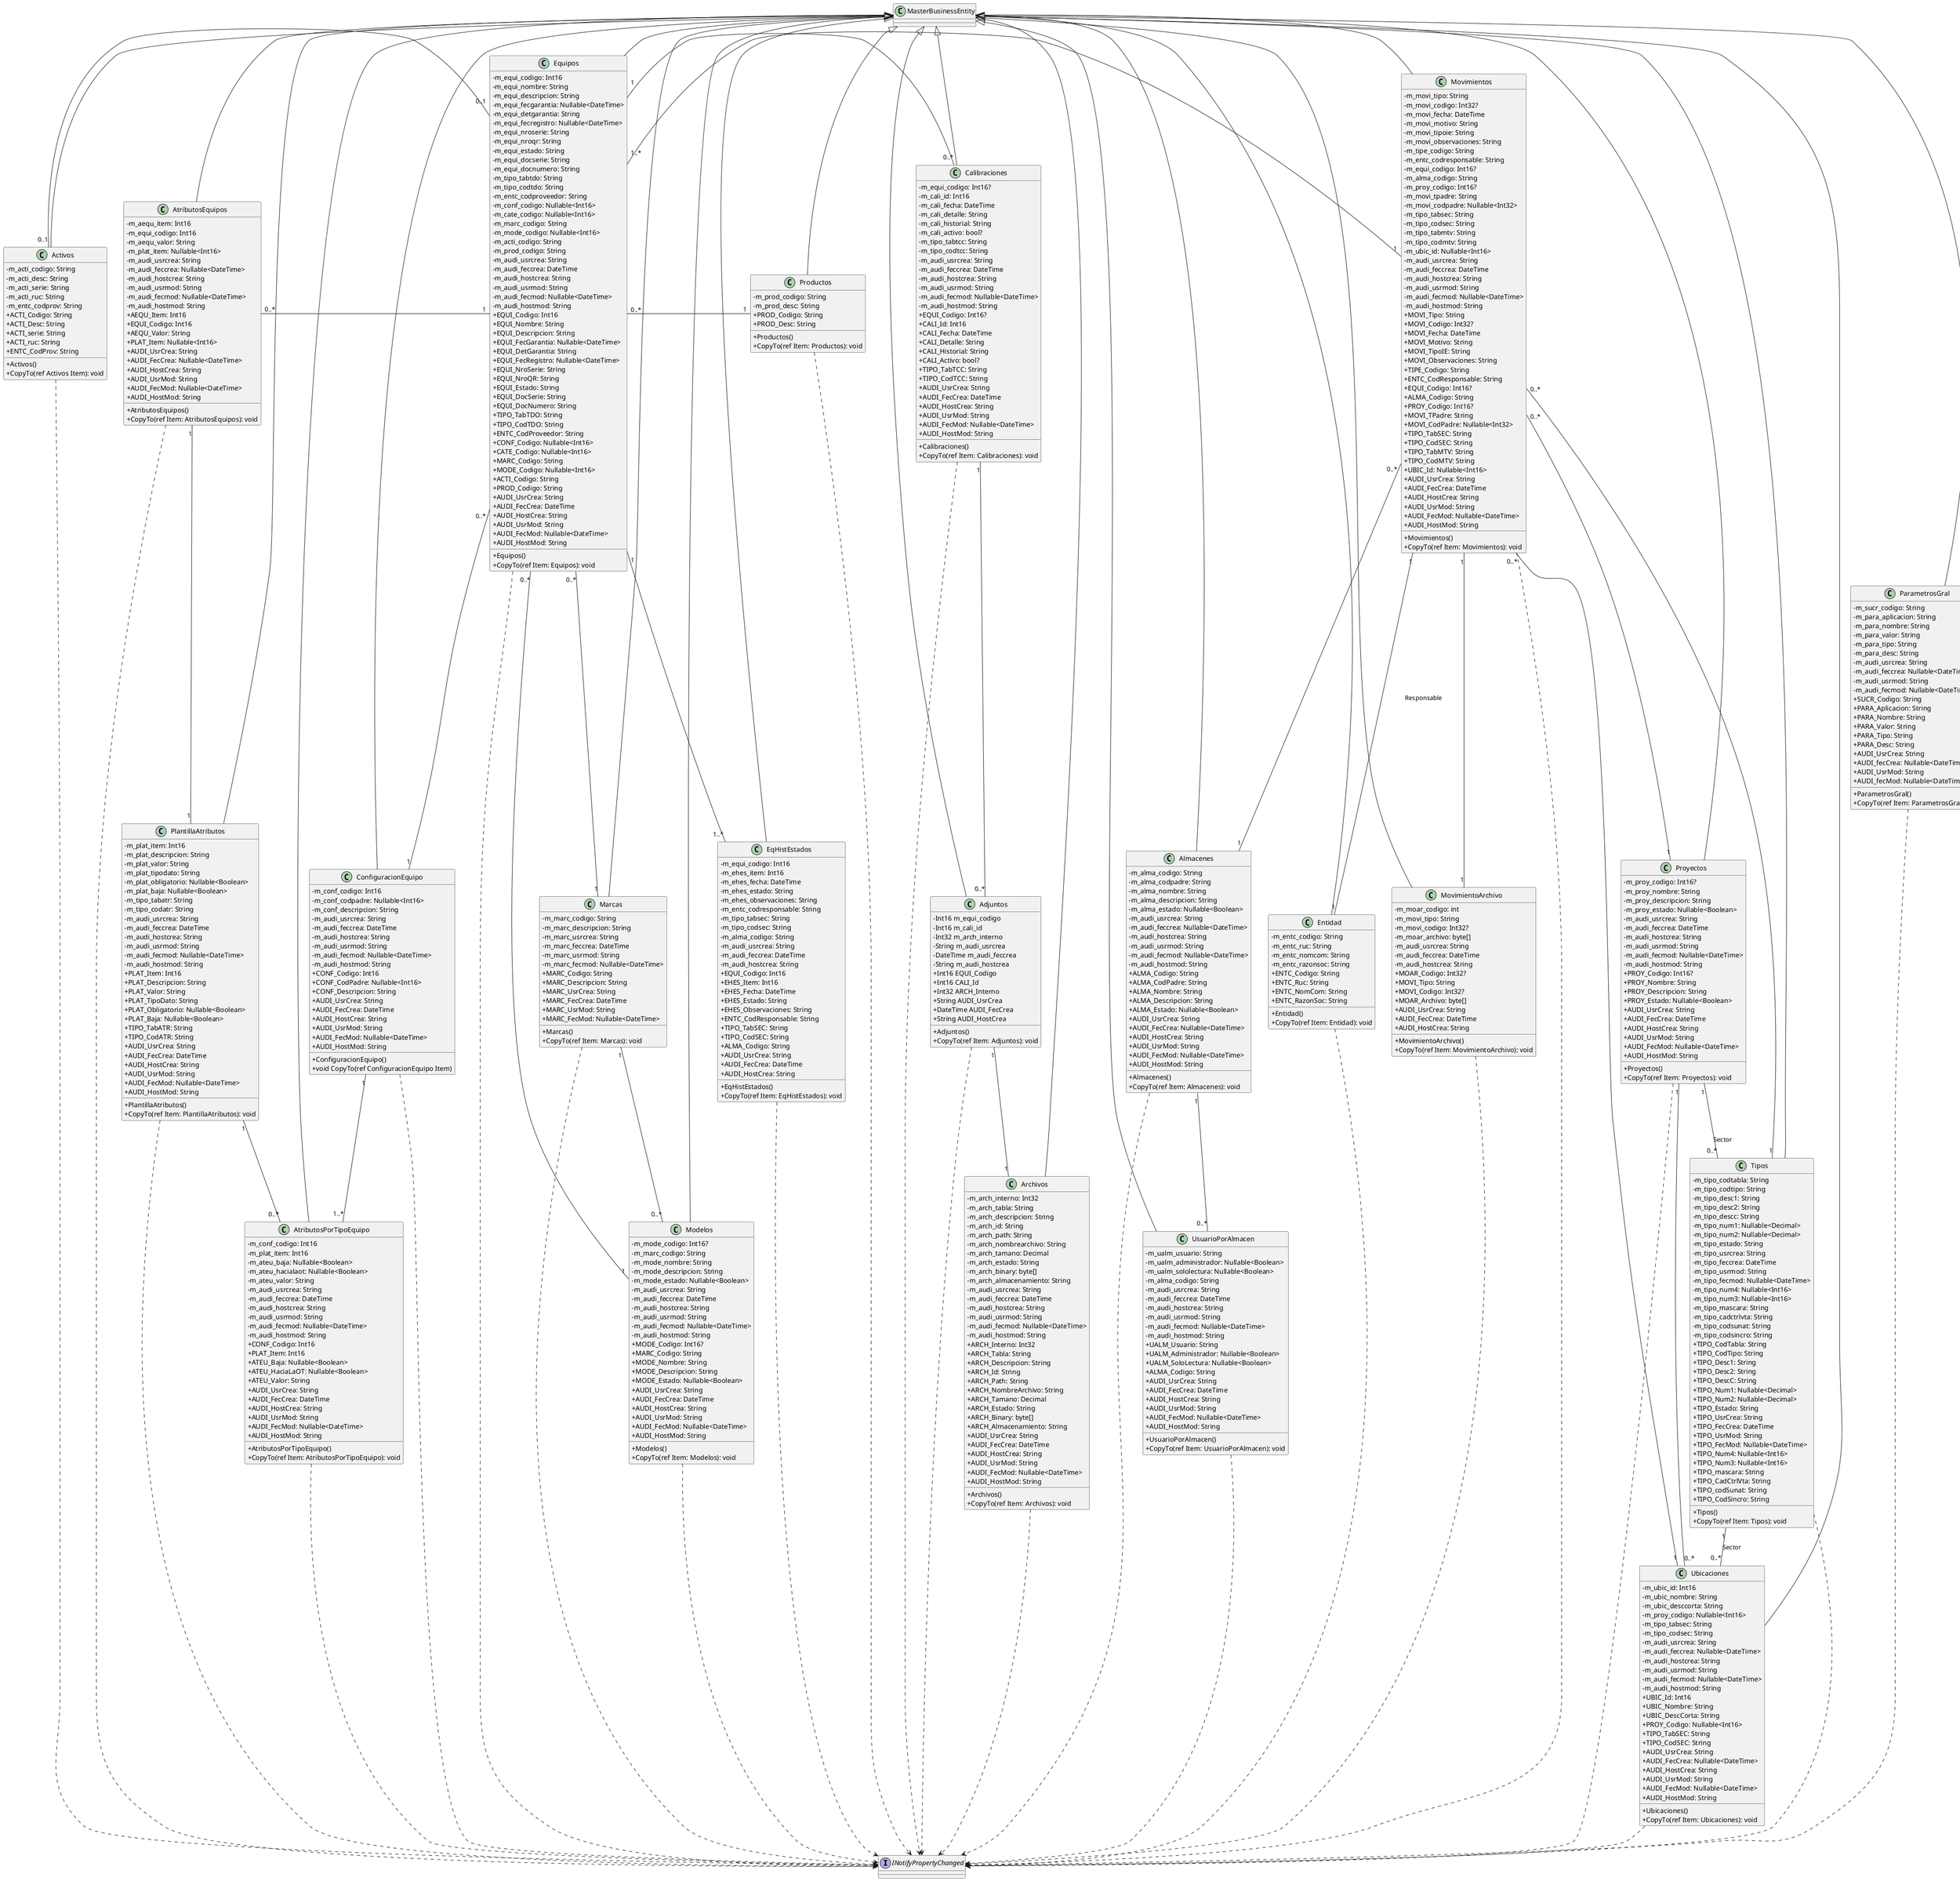 @startuml Entidades Aplicacion
skinparam ClassAttributeIconSize 0

interface INotifyPropertyChanged
class MasterBusinessEntity

Activos ..> INotifyPropertyChanged
Adjuntos ..> INotifyPropertyChanged
Almacenes ..> INotifyPropertyChanged
Archivos ..> INotifyPropertyChanged
AtributosEquipos ..> INotifyPropertyChanged
AtributosPorTipoEquipo ..> INotifyPropertyChanged
Calibraciones ..> INotifyPropertyChanged
ConfiguracionEquipo ..> INotifyPropertyChanged
Entidad ..> INotifyPropertyChanged
EqHistEstados ..> INotifyPropertyChanged
Equipos ..> INotifyPropertyChanged
Marcas ..> INotifyPropertyChanged
Modelos ..> INotifyPropertyChanged
MovimientoArchivo ..> INotifyPropertyChanged
Movimientos ..> INotifyPropertyChanged
ParametrosGral ..> INotifyPropertyChanged
PlantillaAtributos ..> INotifyPropertyChanged
Productos ..> INotifyPropertyChanged
Proyectos ..> INotifyPropertyChanged
Tipos ..> INotifyPropertyChanged
Ubicaciones ..> INotifyPropertyChanged
UsuarioPorAlmacen ..> INotifyPropertyChanged

Marcas "1" -- "0..*" Modelos
Equipos "0..*" -- "1" Marcas
Equipos "0..*" -- "1" Modelos
Equipos "0..*" -- "1" ConfiguracionEquipo
Equipos "0..1" -left- "0..1" Activos
Equipos "0..*" -right- "1" Productos
Equipos "1..*" -right- "1" Movimientos
Equipos "1" -- "1..*" EqHistEstados
Equipos "1" -left- "0..*" AtributosEquipos
Equipos "1" -right- "0..*" Calibraciones
Movimientos "0..*" -- "1" Almacenes
Movimientos "0..*" -- "1" Ubicaciones
Movimientos "0..*" -- "1" Tipos
Movimientos "0..*" -- "1" Proyectos
Movimientos "1" -- "1" MovimientoArchivo
Movimientos "1" -- "1" Entidad: Responsable
Calibraciones "1" -- "0..*" Adjuntos
Almacenes "1" -- "0..*" UsuarioPorAlmacen
Proyectos "1" -- "0..*" Ubicaciones
Tipos "1" -- "0..*" Ubicaciones: Sector
Proyectos "1" -- "0..*" Tipos: Sector
Adjuntos "1" -- "1" Archivos
ConfiguracionEquipo "1" -- "1..*" AtributosPorTipoEquipo
PlantillaAtributos "1" -- "0..*" AtributosPorTipoEquipo
AtributosEquipos "1" -- "1" PlantillaAtributos

class Activos extends MasterBusinessEntity {
' class Activos {
    - m_acti_codigo: String
    - m_acti_desc: String
    - m_acti_serie: String
    - m_acti_ruc: String
    - m_entc_codprov: String
    + ACTI_Codigo: String
    + ACTI_Desc: String
    + ACTI_serie: String
    + ACTI_ruc: String
    + ENTC_CodProv: String
    + Activos()
    + CopyTo(ref Activos Item): void
}

class Adjuntos extends MasterBusinessEntity {
' class Adjuntos {
    - Int16 m_equi_codigo
    - Int16 m_cali_id
    - Int32 m_arch_interno
    - String m_audi_usrcrea
    - DateTime m_audi_feccrea
    - String m_audi_hostcrea
    + Int16 EQUI_Codigo
    + Int16 CALI_Id
    + Int32 ARCH_Interno
    + String AUDI_UsrCrea
    + DateTime AUDI_FecCrea
    + String AUDI_HostCrea
    + Adjuntos()
    + CopyTo(ref Item: Adjuntos): void
}

class Almacenes extends MasterBusinessEntity {
' class Almacenes {
    - m_alma_codigo: String
    - m_alma_codpadre: String
    - m_alma_nombre: String
    - m_alma_descripcion: String
    - m_alma_estado: Nullable<Boolean>
    - m_audi_usrcrea: String
    - m_audi_feccrea: Nullable<DateTime>
    - m_audi_hostcrea: String
    - m_audi_usrmod: String
    - m_audi_fecmod: Nullable<DateTime>
    - m_audi_hostmod: String
    + ALMA_Codigo: String
    + ALMA_CodPadre: String
    + ALMA_Nombre: String
    + ALMA_Descripcion: String
    + ALMA_Estado: Nullable<Boolean>
    + AUDI_UsrCrea: String
    + AUDI_FecCrea: Nullable<DateTime>
    + AUDI_HostCrea: String
    + AUDI_UsrMod: String
    + AUDI_FecMod: Nullable<DateTime>
    + AUDI_HostMod: String
    + Almacenes()
    + CopyTo(ref Item: Almacenes): void
}

class Archivos extends MasterBusinessEntity {
' class Archivos {
    - m_arch_interno: Int32
    - m_arch_tabla: String
    - m_arch_descripcion: String
    - m_arch_id: String
    - m_arch_path: String
    - m_arch_nombrearchivo: String
    - m_arch_tamano: Decimal
    - m_arch_estado: String
    - m_arch_binary: byte[]
    - m_arch_almacenamiento: String
    - m_audi_usrcrea: String
    - m_audi_feccrea: DateTime
    - m_audi_hostcrea: String
    - m_audi_usrmod: String
    - m_audi_fecmod: Nullable<DateTime>
    - m_audi_hostmod: String
    + ARCH_Interno: Int32
    + ARCH_Tabla: String
    + ARCH_Descripcion: String
    + ARCH_Id: String
    + ARCH_Path: String
    + ARCH_NombreArchivo: String
    + ARCH_Tamano: Decimal
    + ARCH_Estado: String
    + ARCH_Binary: byte[]
    + ARCH_Almacenamiento: String
    + AUDI_UsrCrea: String
    + AUDI_FecCrea: DateTime
    + AUDI_HostCrea: String
    + AUDI_UsrMod: String
    + AUDI_FecMod: Nullable<DateTime>
    + AUDI_HostMod: String
    + Archivos()
    + CopyTo(ref Item: Archivos): void
}

class AtributosEquipos extends MasterBusinessEntity {
' class AtributosEquipos {
    - m_aequ_item: Int16
    - m_equi_codigo: Int16
    - m_aequ_valor: String
    - m_plat_item: Nullable<Int16>
    - m_audi_usrcrea: String
    - m_audi_feccrea: Nullable<DateTime>
    - m_audi_hostcrea: String
    - m_audi_usrmod: String
    - m_audi_fecmod: Nullable<DateTime>
    - m_audi_hostmod: String
    + AEQU_Item: Int16
    + EQUI_Codigo: Int16
    + AEQU_Valor: String
    + PLAT_Item: Nullable<Int16>
    + AUDI_UsrCrea: String
    + AUDI_FecCrea: Nullable<DateTime>
    + AUDI_HostCrea: String
    + AUDI_UsrMod: String
    + AUDI_FecMod: Nullable<DateTime>
    + AUDI_HostMod: String
    + AtributosEquipos()
    + CopyTo(ref Item: AtributosEquipos): void
}

class AtributosPorTipoEquipo extends MasterBusinessEntity {
' class AtributosPorTipoEquipo {
    - m_conf_codigo: Int16
    - m_plat_item: Int16
    - m_ateu_baja: Nullable<Boolean>
    - m_ateu_hacialaot: Nullable<Boolean>
    - m_ateu_valor: String
    - m_audi_usrcrea: String
    - m_audi_feccrea: DateTime
    - m_audi_hostcrea: String
    - m_audi_usrmod: String
    - m_audi_fecmod: Nullable<DateTime>
    - m_audi_hostmod: String
    + CONF_Codigo: Int16
    + PLAT_Item: Int16
    + ATEU_Baja: Nullable<Boolean>
    + ATEU_HaciaLaOT: Nullable<Boolean>
    + ATEU_Valor: String
    + AUDI_UsrCrea: String
    + AUDI_FecCrea: DateTime
    + AUDI_HostCrea: String
    + AUDI_UsrMod: String
    + AUDI_FecMod: Nullable<DateTime>
    + AUDI_HostMod: String
    + AtributosPorTipoEquipo()
    + CopyTo(ref Item: AtributosPorTipoEquipo): void
}

class Calibraciones extends MasterBusinessEntity {
' class Calibraciones {
    - m_equi_codigo: Int16?
    - m_cali_id: Int16
    - m_cali_fecha: DateTime
    - m_cali_detalle: String
    - m_cali_historial: String
    - m_cali_activo: bool?
    - m_tipo_tabtcc: String
    - m_tipo_codtcc: String
    - m_audi_usrcrea: String
    - m_audi_feccrea: DateTime
    - m_audi_hostcrea: String
    - m_audi_usrmod: String
    - m_audi_fecmod: Nullable<DateTime>
    - m_audi_hostmod: String
    + EQUI_Codigo: Int16?
    + CALI_Id: Int16
    + CALI_Fecha: DateTime
    + CALI_Detalle: String
    + CALI_Historial: String
    + CALI_Activo: bool?
    + TIPO_TabTCC: String
    + TIPO_CodTCC: String
    + AUDI_UsrCrea: String
    + AUDI_FecCrea: DateTime
    + AUDI_HostCrea: String
    + AUDI_UsrMod: String
    + AUDI_FecMod: Nullable<DateTime>
    + AUDI_HostMod: String
    + Calibraciones()
    + CopyTo(ref Item: Calibraciones): void
}

class ConfiguracionEquipo extends MasterBusinessEntity {
' class ConfiguracionEquipo {
    - m_conf_codigo: Int16
    - m_conf_codpadre: Nullable<Int16>
    - m_conf_descripcion: String
    - m_audi_usrcrea: String
    - m_audi_feccrea: DateTime
    - m_audi_hostcrea: String
    - m_audi_usrmod: String
    - m_audi_fecmod: Nullable<DateTime>
    - m_audi_hostmod: String
    + CONF_Codigo: Int16
    + CONF_CodPadre: Nullable<Int16>
    + CONF_Descripcion: String
    + AUDI_UsrCrea: String
    + AUDI_FecCrea: DateTime
    + AUDI_HostCrea: String
    + AUDI_UsrMod: String
    + AUDI_FecMod: Nullable<DateTime>
    + AUDI_HostMod: String
    + ConfiguracionEquipo()
    + void CopyTo(ref ConfiguracionEquipo Item)
}

class Entidad extends MasterBusinessEntity {
' class Entidad {
    - m_entc_codigo: String
    - m_entc_ruc: String
    - m_entc_nomcom: String
    - m_entc_razonsoc: String
    + ENTC_Codigo: String
    + ENTC_Ruc: String
    + ENTC_NomCom: String
    + ENTC_RazonSoc: String
    + Entidad()
    + CopyTo(ref Item: Entidad): void
}

class EqHistEstados extends MasterBusinessEntity {
' class EqHistEstados {
    - m_equi_codigo: Int16
    - m_ehes_item: Int16
    - m_ehes_fecha: DateTime
    - m_ehes_estado: String
    - m_ehes_observaciones: String
    - m_entc_codresponsable: String
    - m_tipo_tabsec: String
    - m_tipo_codsec: String
    - m_alma_codigo: String
    - m_audi_usrcrea: String
    - m_audi_feccrea: DateTime
    - m_audi_hostcrea: String
    + EQUI_Codigo: Int16
    + EHES_Item: Int16
    + EHES_Fecha: DateTime
    + EHES_Estado: String
    + EHES_Observaciones: String
    + ENTC_CodResponsable: String
    + TIPO_TabSEC: String
    + TIPO_CodSEC: String
    + ALMA_Codigo: String
    + AUDI_UsrCrea: String
    + AUDI_FecCrea: DateTime
    + AUDI_HostCrea: String
    + EqHistEstados()
    + CopyTo(ref Item: EqHistEstados): void
}

class Equipos extends MasterBusinessEntity {
' class Equipos {
    - m_equi_codigo: Int16
    - m_equi_nombre: String
    - m_equi_descripcion: String
    - m_equi_fecgarantia: Nullable<DateTime>
    - m_equi_detgarantia: String
    - m_equi_fecregistro: Nullable<DateTime>
    - m_equi_nroserie: String
    - m_equi_nroqr: String
    - m_equi_estado: String
    - m_equi_docserie: String
    - m_equi_docnumero: String
    - m_tipo_tabtdo: String
    - m_tipo_codtdo: String
    - m_entc_codproveedor: String
    - m_conf_codigo: Nullable<Int16>
    - m_cate_codigo: Nullable<Int16>
    - m_marc_codigo: String
    - m_mode_codigo: Nullable<Int16>
    - m_acti_codigo: String
    - m_prod_codigo: String
    - m_audi_usrcrea: String
    - m_audi_feccrea: DateTime
    - m_audi_hostcrea: String
    - m_audi_usrmod: String
    - m_audi_fecmod: Nullable<DateTime>
    - m_audi_hostmod: String
    + EQUI_Codigo: Int16
    + EQUI_Nombre: String
    + EQUI_Descripcion: String
    + EQUI_FecGarantia: Nullable<DateTime>
    + EQUI_DetGarantia: String
    + EQUI_FecRegistro: Nullable<DateTime>
    + EQUI_NroSerie: String
    + EQUI_NroQR: String
    + EQUI_Estado: String
    + EQUI_DocSerie: String
    + EQUI_DocNumero: String
    + TIPO_TabTDO: String
    + TIPO_CodTDO: String
    + ENTC_CodProveedor: String
    + CONF_Codigo: Nullable<Int16>
    + CATE_Codigo: Nullable<Int16>
    + MARC_Codigo: String
    + MODE_Codigo: Nullable<Int16>
    + ACTI_Codigo: String
    + PROD_Codigo: String
    + AUDI_UsrCrea: String
    + AUDI_FecCrea: DateTime
    + AUDI_HostCrea: String
    + AUDI_UsrMod: String
    + AUDI_FecMod: Nullable<DateTime>
    + AUDI_HostMod: String
    + Equipos()
    + CopyTo(ref Item: Equipos): void
}

class Marcas extends MasterBusinessEntity {
' class Marcas {
    - m_marc_codigo: String
    - m_marc_descripcion: String
    - m_marc_usrcrea: String
    - m_marc_feccrea: DateTime
    - m_marc_usrmod: String
    - m_marc_fecmod: Nullable<DateTime>
    + MARC_Codigo: String
    + MARC_Descripcion: String
    + MARC_UsrCrea: String
    + MARC_FecCrea: DateTime
    + MARC_UsrMod: String
    + MARC_FecMod: Nullable<DateTime>
    + Marcas()
    + CopyTo(ref Item: Marcas): void
}

class Modelos extends MasterBusinessEntity {
' class Modelos {
    - m_mode_codigo: Int16?
    - m_marc_codigo: String
    - m_mode_nombre: String
    - m_mode_descripcion: String
    - m_mode_estado: Nullable<Boolean>
    - m_audi_usrcrea: String
    - m_audi_feccrea: DateTime
    - m_audi_hostcrea: String
    - m_audi_usrmod: String
    - m_audi_fecmod: Nullable<DateTime>
    - m_audi_hostmod: String
    + MODE_Codigo: Int16?
    + MARC_Codigo: String
    + MODE_Nombre: String
    + MODE_Descripcion: String
    + MODE_Estado: Nullable<Boolean>
    + AUDI_UsrCrea: String
    + AUDI_FecCrea: DateTime
    + AUDI_HostCrea: String
    + AUDI_UsrMod: String
    + AUDI_FecMod: Nullable<DateTime>
    + AUDI_HostMod: String
    + Modelos()
    + CopyTo(ref Item: Modelos): void
}

class MovimientoArchivo extends MasterBusinessEntity {
' class MovimientoArchivo {
    - m_moar_codigo: int
    - m_movi_tipo: String
    - m_movi_codigo: Int32?
    - m_moar_archivo: byte[]
    - m_audi_usrcrea: String
    - m_audi_feccrea: DateTime
    - m_audi_hostcrea: String
    + MOAR_Codigo: Int32?
    + MOVI_Tipo: String
    + MOVI_Codigo: Int32?
    + MOAR_Archivo: byte[]
    + AUDI_UsrCrea: String
    + AUDI_FecCrea: DateTime
    + AUDI_HostCrea: String
    + MovimientoArchivo()
    + CopyTo(ref Item: MovimientoArchivo): void
}

class Movimientos extends MasterBusinessEntity {
' class Movimientos {
    - m_movi_tipo: String
    - m_movi_codigo: Int32?
    - m_movi_fecha: DateTime
    - m_movi_motivo: String
    - m_movi_tipoie: String
    - m_movi_observaciones: String
    - m_tipe_codigo: String
    - m_entc_codresponsable: String
    - m_equi_codigo: Int16?
    - m_alma_codigo: String
    - m_proy_codigo: Int16?
    - m_movi_tpadre: String
    - m_movi_codpadre: Nullable<Int32>
    - m_tipo_tabsec: String
    - m_tipo_codsec: String
    - m_tipo_tabmtv: String
    - m_tipo_codmtv: String
    - m_ubic_id: Nullable<Int16>
    - m_audi_usrcrea: String
    - m_audi_feccrea: DateTime
    - m_audi_hostcrea: String
    - m_audi_usrmod: String
    - m_audi_fecmod: Nullable<DateTime>
    - m_audi_hostmod: String
    + MOVI_Tipo: String
    + MOVI_Codigo: Int32?
    + MOVI_Fecha: DateTime
    + MOVI_Motivo: String
    + MOVI_TipoIE: String
    + MOVI_Observaciones: String
    + TIPE_Codigo: String
    + ENTC_CodResponsable: String
    + EQUI_Codigo: Int16?
    + ALMA_Codigo: String
    + PROY_Codigo: Int16?
    + MOVI_TPadre: String
    + MOVI_CodPadre: Nullable<Int32>
    + TIPO_TabSEC: String
    + TIPO_CodSEC: String
    + TIPO_TabMTV: String
    + TIPO_CodMTV: String
    + UBIC_Id: Nullable<Int16>
    + AUDI_UsrCrea: String
    + AUDI_FecCrea: DateTime
    + AUDI_HostCrea: String
    + AUDI_UsrMod: String
    + AUDI_FecMod: Nullable<DateTime>
    + AUDI_HostMod: String
    + Movimientos()
    + CopyTo(ref Item: Movimientos): void
}

class ParametrosGral extends MasterBusinessEntity {
' class ParametrosGral {
    - m_sucr_codigo: String
    - m_para_aplicacion: String
    - m_para_nombre: String
    - m_para_valor: String
    - m_para_tipo: String
    - m_para_desc: String
    - m_audi_usrcrea: String
    - m_audi_feccrea: Nullable<DateTime>
    - m_audi_usrmod: String
    - m_audi_fecmod: Nullable<DateTime>
    + SUCR_Codigo: String
    + PARA_Aplicacion: String
    + PARA_Nombre: String
    + PARA_Valor: String
    + PARA_Tipo: String
    + PARA_Desc: String
    + AUDI_UsrCrea: String
    + AUDI_fecCrea: Nullable<DateTime>
    + AUDI_UsrMod: String
    + AUDI_fecMod: Nullable<DateTime>
    + ParametrosGral()
    + CopyTo(ref Item: ParametrosGral): void
}

class PlantillaAtributos extends MasterBusinessEntity {
' class PlantillaAtributos {
    - m_plat_item: Int16
    - m_plat_descripcion: String
    - m_plat_valor: String
    - m_plat_tipodato: String
    - m_plat_obligatorio: Nullable<Boolean>
    - m_plat_baja: Nullable<Boolean>
    - m_tipo_tabatr: String
    - m_tipo_codatr: String
    - m_audi_usrcrea: String
    - m_audi_feccrea: DateTime
    - m_audi_hostcrea: String
    - m_audi_usrmod: String
    - m_audi_fecmod: Nullable<DateTime>
    - m_audi_hostmod: String
    + PLAT_Item: Int16
    + PLAT_Descripcion: String
    + PLAT_Valor: String
    + PLAT_TipoDato: String
    + PLAT_Obligatorio: Nullable<Boolean>
    + PLAT_Baja: Nullable<Boolean>
    + TIPO_TabATR: String
    + TIPO_CodATR: String
    + AUDI_UsrCrea: String
    + AUDI_FecCrea: DateTime
    + AUDI_HostCrea: String
    + AUDI_UsrMod: String
    + AUDI_FecMod: Nullable<DateTime>
    + AUDI_HostMod: String
    + PlantillaAtributos()
    + CopyTo(ref Item: PlantillaAtributos): void
}

class Productos extends MasterBusinessEntity {
' class Productos {
    - m_prod_codigo: String
    - m_prod_desc: String
    + PROD_Codigo: String
    + PROD_Desc: String
    + Productos()
    + CopyTo(ref Item: Productos): void
}

class Proyectos extends MasterBusinessEntity {
' class Proyectos {
    - m_proy_codigo: Int16?
    - m_proy_nombre: String
    - m_proy_descripcion: String
    - m_proy_estado: Nullable<Boolean>
    - m_audi_usrcrea: String
    - m_audi_feccrea: DateTime
    - m_audi_hostcrea: String
    - m_audi_usrmod: String
    - m_audi_fecmod: Nullable<DateTime>
    - m_audi_hostmod: String
    + PROY_Codigo: Int16?
    + PROY_Nombre: String
    + PROY_Descripcion: String
    + PROY_Estado: Nullable<Boolean>
    + AUDI_UsrCrea: String
    + AUDI_FecCrea: DateTime
    + AUDI_HostCrea: String
    + AUDI_UsrMod: String
    + AUDI_FecMod: Nullable<DateTime>
    + AUDI_HostMod: String
    + Proyectos()
    + CopyTo(ref Item: Proyectos): void
}

class Tipos extends MasterBusinessEntity {
' class Tipos {
    - m_tipo_codtabla: String
    - m_tipo_codtipo: String
    - m_tipo_desc1: String
    - m_tipo_desc2: String
    - m_tipo_descc: String
    - m_tipo_num1: Nullable<Decimal>
    - m_tipo_num2: Nullable<Decimal>
    - m_tipo_estado: String
    - m_tipo_usrcrea: String
    - m_tipo_feccrea: DateTime
    - m_tipo_usrmod: String
    - m_tipo_fecmod: Nullable<DateTime>
    - m_tipo_num4: Nullable<Int16>
    - m_tipo_num3: Nullable<Int16>
    - m_tipo_mascara: String
    - m_tipo_cadctrlvta: String
    - m_tipo_codsunat: String
    - m_tipo_codsincro: String
    + TIPO_CodTabla: String
    + TIPO_CodTipo: String
    + TIPO_Desc1: String
    + TIPO_Desc2: String
    + TIPO_DescC: String
    + TIPO_Num1: Nullable<Decimal>
    + TIPO_Num2: Nullable<Decimal>
    + TIPO_Estado: String
    + TIPO_UsrCrea: String
    + TIPO_FecCrea: DateTime
    + TIPO_UsrMod: String
    + TIPO_FecMod: Nullable<DateTime>
    + TIPO_Num4: Nullable<Int16>
    + TIPO_Num3: Nullable<Int16>
    + TIPO_mascara: String
    + TIPO_CadCtrlVta: String
    + TIPO_codSunat: String
    + TIPO_CodSincro: String
    + Tipos()
    + CopyTo(ref Item: Tipos): void
}

class Ubicaciones extends MasterBusinessEntity {
' class Ubicaciones {
    - m_ubic_id: Int16
    - m_ubic_nombre: String
    - m_ubic_desccorta: String
    - m_proy_codigo: Nullable<Int16>
    - m_tipo_tabsec: String
    - m_tipo_codsec: String
    - m_audi_usrcrea: String
    - m_audi_feccrea: Nullable<DateTime>
    - m_audi_hostcrea: String
    - m_audi_usrmod: String
    - m_audi_fecmod: Nullable<DateTime>
    - m_audi_hostmod: String
    + UBIC_Id: Int16
    + UBIC_Nombre: String
    + UBIC_DescCorta: String
    + PROY_Codigo: Nullable<Int16>
    + TIPO_TabSEC: String
    + TIPO_CodSEC: String
    + AUDI_UsrCrea: String
    + AUDI_FecCrea: Nullable<DateTime>
    + AUDI_HostCrea: String
    + AUDI_UsrMod: String
    + AUDI_FecMod: Nullable<DateTime>
    + AUDI_HostMod: String
    + Ubicaciones()
    + CopyTo(ref Item: Ubicaciones): void
}

class UsuarioPorAlmacen extends MasterBusinessEntity {
' class UsuarioPorAlmacen {
    - m_ualm_usuario: String
    - m_ualm_administrador: Nullable<Boolean>
    - m_ualm_sololectura: Nullable<Boolean>
    - m_alma_codigo: String
    - m_audi_usrcrea: String
    - m_audi_feccrea: DateTime
    - m_audi_hostcrea: String
    - m_audi_usrmod: String
    - m_audi_fecmod: Nullable<DateTime>
    - m_audi_hostmod: String
    + UALM_Usuario: String
    + UALM_Administrador: Nullable<Boolean>
    + UALM_SoloLectura: Nullable<Boolean>
    + ALMA_Codigo: String
    + AUDI_UsrCrea: String
    + AUDI_FecCrea: DateTime
    + AUDI_HostCrea: String
    + AUDI_UsrMod: String
    + AUDI_FecMod: Nullable<DateTime>
    + AUDI_HostMod: String
    + UsuarioPorAlmacen()
    + CopyTo(ref Item: UsuarioPorAlmacen): void
}
@enduml
